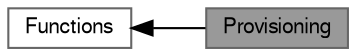 digraph "Provisioning"
{
 // LATEX_PDF_SIZE
  bgcolor="transparent";
  edge [fontname=FreeSans,fontsize=10,labelfontname=FreeSans,labelfontsize=10];
  node [fontname=FreeSans,fontsize=10,shape=box,height=0.2,width=0.4];
  rankdir=LR;
  Node2 [label="Functions",height=0.2,width=0.4,color="grey40", fillcolor="white", style="filled",URL="$group___w_l_a_n_a_p_i.html",tooltip="Here are listed all the functions that implement the Wlan APIs."];
  Node1 [label="Provisioning",height=0.2,width=0.4,color="gray40", fillcolor="grey60", style="filled", fontcolor="black",tooltip="Here are listed all the functions that implement the Wifi Provisioning APIs."];
  Node2->Node1 [shape=plaintext, dir="back", style="solid"];
}
